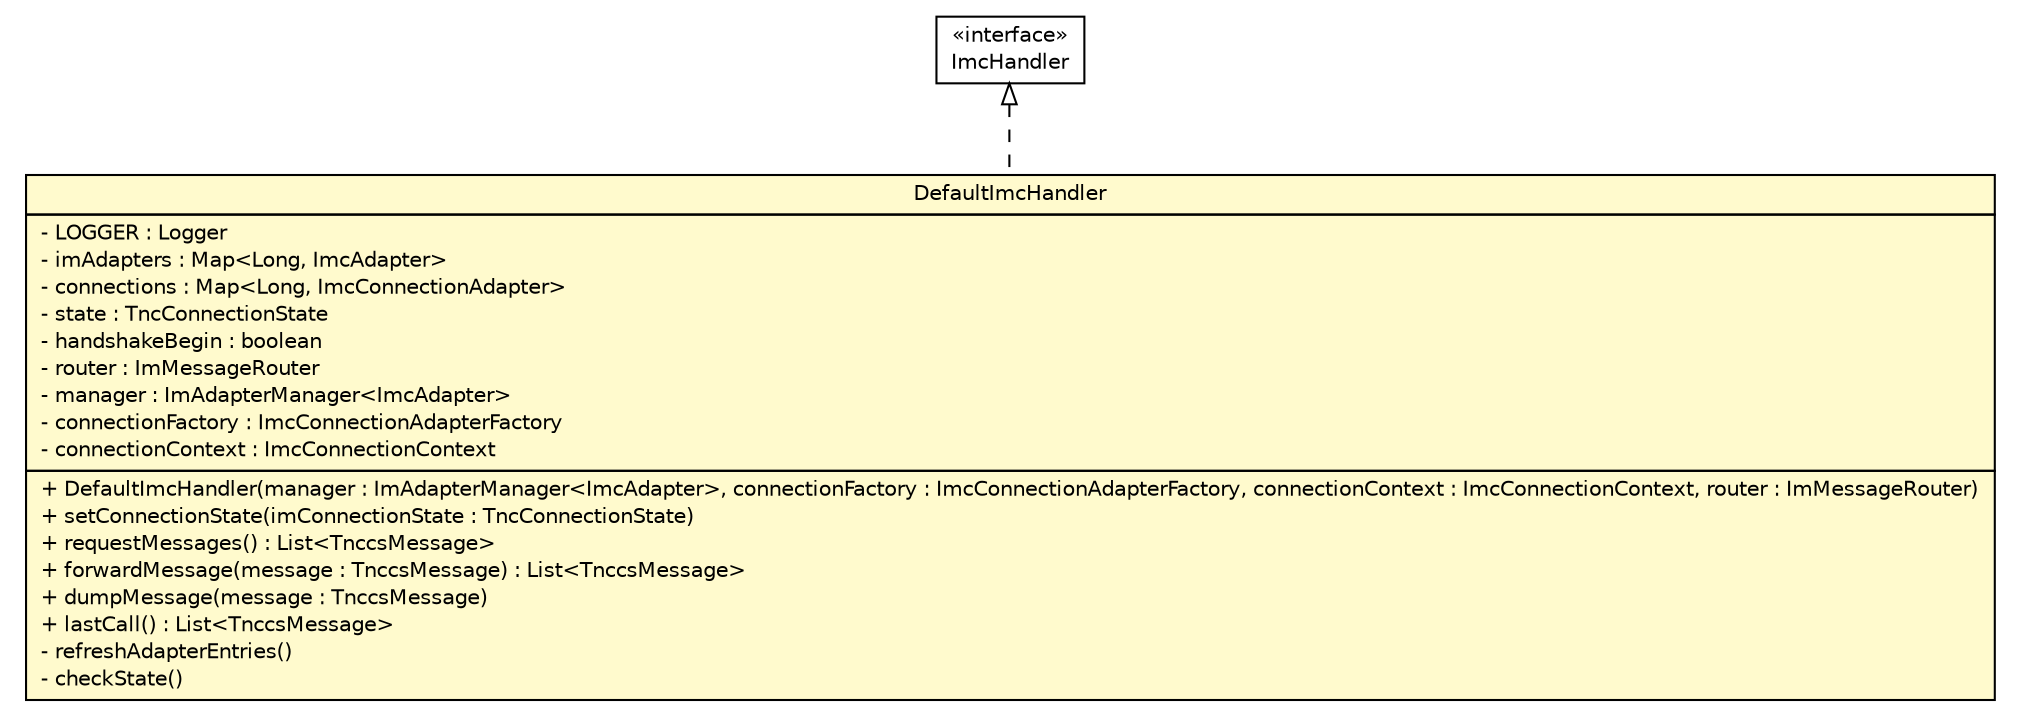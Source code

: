 #!/usr/local/bin/dot
#
# Class diagram 
# Generated by UMLGraph version R5_6 (http://www.umlgraph.org/)
#

digraph G {
	edge [fontname="Helvetica",fontsize=10,labelfontname="Helvetica",labelfontsize=10];
	node [fontname="Helvetica",fontsize=10,shape=plaintext];
	nodesep=0.25;
	ranksep=0.5;
	// de.hsbremen.tc.tnc.tnccs.message.handler.ImcHandler
	c12493 [label=<<table title="de.hsbremen.tc.tnc.tnccs.message.handler.ImcHandler" border="0" cellborder="1" cellspacing="0" cellpadding="2" port="p" href="../ImcHandler.html">
		<tr><td><table border="0" cellspacing="0" cellpadding="1">
<tr><td align="center" balign="center"> &#171;interface&#187; </td></tr>
<tr><td align="center" balign="center"> ImcHandler </td></tr>
		</table></td></tr>
		</table>>, URL="../ImcHandler.html", fontname="Helvetica", fontcolor="black", fontsize=10.0];
	// de.hsbremen.tc.tnc.tnccs.message.handler.simple.DefaultImcHandler
	c12501 [label=<<table title="de.hsbremen.tc.tnc.tnccs.message.handler.simple.DefaultImcHandler" border="0" cellborder="1" cellspacing="0" cellpadding="2" port="p" bgcolor="lemonChiffon" href="./DefaultImcHandler.html">
		<tr><td><table border="0" cellspacing="0" cellpadding="1">
<tr><td align="center" balign="center"> DefaultImcHandler </td></tr>
		</table></td></tr>
		<tr><td><table border="0" cellspacing="0" cellpadding="1">
<tr><td align="left" balign="left"> - LOGGER : Logger </td></tr>
<tr><td align="left" balign="left"> - imAdapters : Map&lt;Long, ImcAdapter&gt; </td></tr>
<tr><td align="left" balign="left"> - connections : Map&lt;Long, ImcConnectionAdapter&gt; </td></tr>
<tr><td align="left" balign="left"> - state : TncConnectionState </td></tr>
<tr><td align="left" balign="left"> - handshakeBegin : boolean </td></tr>
<tr><td align="left" balign="left"> - router : ImMessageRouter </td></tr>
<tr><td align="left" balign="left"> - manager : ImAdapterManager&lt;ImcAdapter&gt; </td></tr>
<tr><td align="left" balign="left"> - connectionFactory : ImcConnectionAdapterFactory </td></tr>
<tr><td align="left" balign="left"> - connectionContext : ImcConnectionContext </td></tr>
		</table></td></tr>
		<tr><td><table border="0" cellspacing="0" cellpadding="1">
<tr><td align="left" balign="left"> + DefaultImcHandler(manager : ImAdapterManager&lt;ImcAdapter&gt;, connectionFactory : ImcConnectionAdapterFactory, connectionContext : ImcConnectionContext, router : ImMessageRouter) </td></tr>
<tr><td align="left" balign="left"> + setConnectionState(imConnectionState : TncConnectionState) </td></tr>
<tr><td align="left" balign="left"> + requestMessages() : List&lt;TnccsMessage&gt; </td></tr>
<tr><td align="left" balign="left"> + forwardMessage(message : TnccsMessage) : List&lt;TnccsMessage&gt; </td></tr>
<tr><td align="left" balign="left"> + dumpMessage(message : TnccsMessage) </td></tr>
<tr><td align="left" balign="left"> + lastCall() : List&lt;TnccsMessage&gt; </td></tr>
<tr><td align="left" balign="left"> - refreshAdapterEntries() </td></tr>
<tr><td align="left" balign="left"> - checkState() </td></tr>
		</table></td></tr>
		</table>>, URL="./DefaultImcHandler.html", fontname="Helvetica", fontcolor="black", fontsize=10.0];
	//de.hsbremen.tc.tnc.tnccs.message.handler.simple.DefaultImcHandler implements de.hsbremen.tc.tnc.tnccs.message.handler.ImcHandler
	c12493:p -> c12501:p [dir=back,arrowtail=empty,style=dashed];
}

